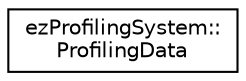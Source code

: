 digraph "Graphical Class Hierarchy"
{
 // LATEX_PDF_SIZE
  edge [fontname="Helvetica",fontsize="10",labelfontname="Helvetica",labelfontsize="10"];
  node [fontname="Helvetica",fontsize="10",shape=record];
  rankdir="LR";
  Node0 [label="ezProfilingSystem::\lProfilingData",height=0.2,width=0.4,color="black", fillcolor="white", style="filled",URL="$d8/d0a/structez_profiling_system_1_1_profiling_data.htm",tooltip=" "];
}
